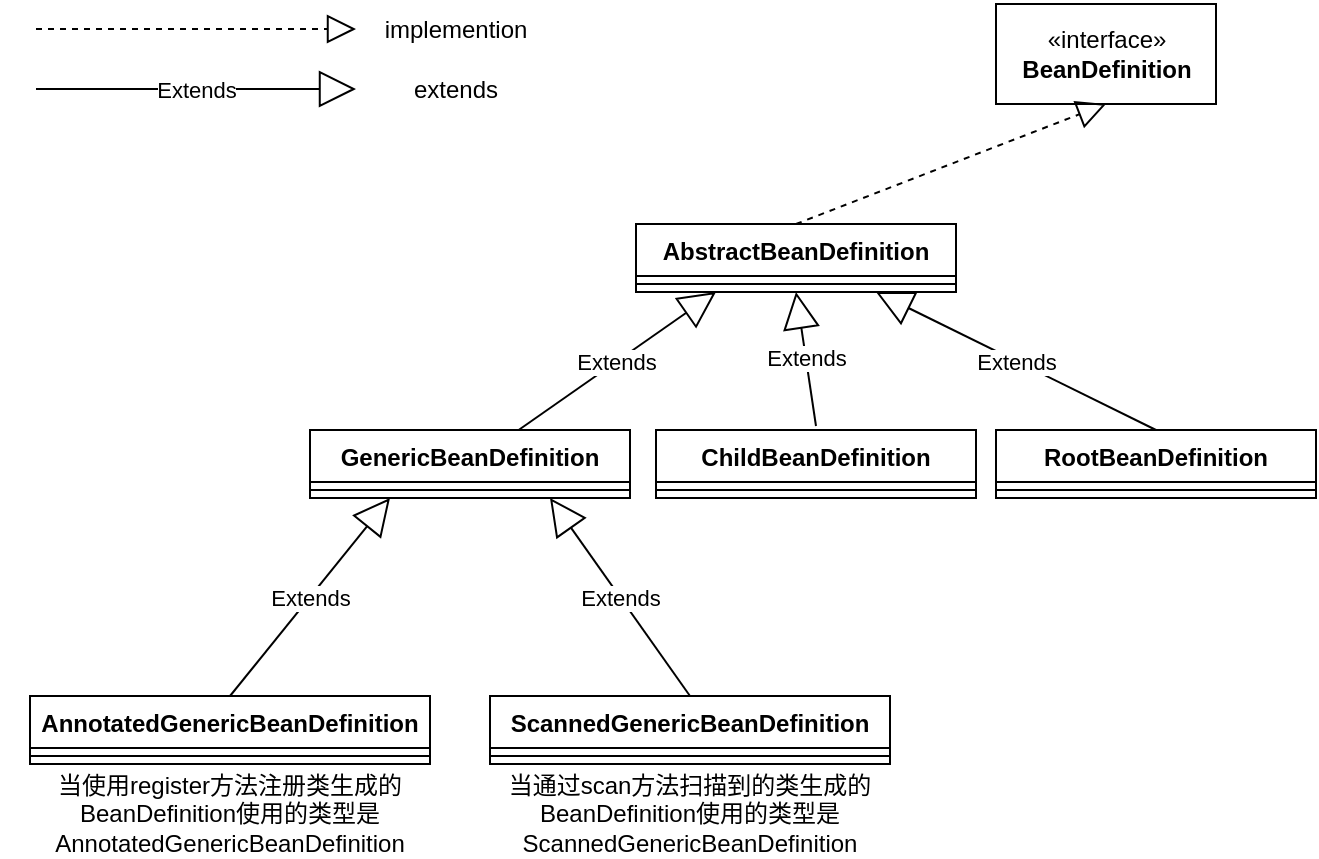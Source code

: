 <mxfile version="16.0.3" type="github">
  <diagram name="Page-1" id="e7e014a7-5840-1c2e-5031-d8a46d1fe8dd">
    <mxGraphModel dx="1041" dy="721" grid="1" gridSize="10" guides="1" tooltips="1" connect="1" arrows="1" fold="1" page="1" pageScale="1" pageWidth="1169" pageHeight="826" background="none" math="0" shadow="0">
      <root>
        <mxCell id="0" />
        <mxCell id="1" parent="0" />
        <mxCell id="Vo2G4r-Y2g2GesqDZf4C-41" value="«interface»&lt;br&gt;&lt;b&gt;BeanDefinition&lt;/b&gt;" style="html=1;" vertex="1" parent="1">
          <mxGeometry x="540" y="200" width="110" height="50" as="geometry" />
        </mxCell>
        <mxCell id="Vo2G4r-Y2g2GesqDZf4C-42" value="AbstractBeanDefinition" style="swimlane;fontStyle=1;align=center;verticalAlign=top;childLayout=stackLayout;horizontal=1;startSize=26;horizontalStack=0;resizeParent=1;resizeParentMax=0;resizeLast=0;collapsible=1;marginBottom=0;" vertex="1" parent="1">
          <mxGeometry x="360" y="310" width="160" height="34" as="geometry" />
        </mxCell>
        <mxCell id="Vo2G4r-Y2g2GesqDZf4C-44" value="" style="line;strokeWidth=1;fillColor=none;align=left;verticalAlign=middle;spacingTop=-1;spacingLeft=3;spacingRight=3;rotatable=0;labelPosition=right;points=[];portConstraint=eastwest;" vertex="1" parent="Vo2G4r-Y2g2GesqDZf4C-42">
          <mxGeometry y="26" width="160" height="8" as="geometry" />
        </mxCell>
        <mxCell id="Vo2G4r-Y2g2GesqDZf4C-46" value="" style="endArrow=block;dashed=1;endFill=0;endSize=12;html=1;rounded=0;exitX=0.5;exitY=0;exitDx=0;exitDy=0;entryX=0.5;entryY=1;entryDx=0;entryDy=0;" edge="1" parent="1" source="Vo2G4r-Y2g2GesqDZf4C-42" target="Vo2G4r-Y2g2GesqDZf4C-41">
          <mxGeometry width="160" relative="1" as="geometry">
            <mxPoint x="700" y="320" as="sourcePoint" />
            <mxPoint x="860" y="320" as="targetPoint" />
          </mxGeometry>
        </mxCell>
        <mxCell id="Vo2G4r-Y2g2GesqDZf4C-47" value="" style="endArrow=block;dashed=1;endFill=0;endSize=12;html=1;rounded=0;" edge="1" parent="1">
          <mxGeometry width="160" relative="1" as="geometry">
            <mxPoint x="60" y="212.5" as="sourcePoint" />
            <mxPoint x="220" y="212.5" as="targetPoint" />
          </mxGeometry>
        </mxCell>
        <mxCell id="Vo2G4r-Y2g2GesqDZf4C-49" value="&lt;div&gt;implemention&lt;/div&gt;" style="text;html=1;strokeColor=none;fillColor=none;align=center;verticalAlign=middle;whiteSpace=wrap;rounded=0;" vertex="1" parent="1">
          <mxGeometry x="240" y="198" width="60" height="30" as="geometry" />
        </mxCell>
        <mxCell id="Vo2G4r-Y2g2GesqDZf4C-50" value="AnnotatedGenericBeanDefinition" style="swimlane;fontStyle=1;align=center;verticalAlign=top;childLayout=stackLayout;horizontal=1;startSize=26;horizontalStack=0;resizeParent=1;resizeParentMax=0;resizeLast=0;collapsible=1;marginBottom=0;" vertex="1" parent="1">
          <mxGeometry x="57" y="546" width="200" height="34" as="geometry" />
        </mxCell>
        <mxCell id="Vo2G4r-Y2g2GesqDZf4C-52" value="" style="line;strokeWidth=1;fillColor=none;align=left;verticalAlign=middle;spacingTop=-1;spacingLeft=3;spacingRight=3;rotatable=0;labelPosition=right;points=[];portConstraint=eastwest;" vertex="1" parent="Vo2G4r-Y2g2GesqDZf4C-50">
          <mxGeometry y="26" width="200" height="8" as="geometry" />
        </mxCell>
        <mxCell id="Vo2G4r-Y2g2GesqDZf4C-58" value="Extends" style="endArrow=block;endSize=16;endFill=0;html=1;rounded=0;" edge="1" parent="1">
          <mxGeometry width="160" relative="1" as="geometry">
            <mxPoint x="60" y="242.5" as="sourcePoint" />
            <mxPoint x="220" y="242.5" as="targetPoint" />
          </mxGeometry>
        </mxCell>
        <mxCell id="Vo2G4r-Y2g2GesqDZf4C-59" value="extends" style="text;html=1;strokeColor=none;fillColor=none;align=center;verticalAlign=middle;whiteSpace=wrap;rounded=0;" vertex="1" parent="1">
          <mxGeometry x="240" y="228" width="60" height="30" as="geometry" />
        </mxCell>
        <mxCell id="Vo2G4r-Y2g2GesqDZf4C-60" value="ScannedGenericBeanDefinition" style="swimlane;fontStyle=1;align=center;verticalAlign=top;childLayout=stackLayout;horizontal=1;startSize=26;horizontalStack=0;resizeParent=1;resizeParentMax=0;resizeLast=0;collapsible=1;marginBottom=0;" vertex="1" parent="1">
          <mxGeometry x="287" y="546" width="200" height="34" as="geometry" />
        </mxCell>
        <mxCell id="Vo2G4r-Y2g2GesqDZf4C-61" value="" style="line;strokeWidth=1;fillColor=none;align=left;verticalAlign=middle;spacingTop=-1;spacingLeft=3;spacingRight=3;rotatable=0;labelPosition=right;points=[];portConstraint=eastwest;" vertex="1" parent="Vo2G4r-Y2g2GesqDZf4C-60">
          <mxGeometry y="26" width="200" height="8" as="geometry" />
        </mxCell>
        <mxCell id="Vo2G4r-Y2g2GesqDZf4C-63" value="GenericBeanDefinition" style="swimlane;fontStyle=1;align=center;verticalAlign=top;childLayout=stackLayout;horizontal=1;startSize=26;horizontalStack=0;resizeParent=1;resizeParentMax=0;resizeLast=0;collapsible=1;marginBottom=0;" vertex="1" parent="1">
          <mxGeometry x="197" y="413" width="160" height="34" as="geometry" />
        </mxCell>
        <mxCell id="Vo2G4r-Y2g2GesqDZf4C-65" value="" style="line;strokeWidth=1;fillColor=none;align=left;verticalAlign=middle;spacingTop=-1;spacingLeft=3;spacingRight=3;rotatable=0;labelPosition=right;points=[];portConstraint=eastwest;" vertex="1" parent="Vo2G4r-Y2g2GesqDZf4C-63">
          <mxGeometry y="26" width="160" height="8" as="geometry" />
        </mxCell>
        <mxCell id="Vo2G4r-Y2g2GesqDZf4C-67" value="Extends" style="endArrow=block;endSize=16;endFill=0;html=1;rounded=0;entryX=0.25;entryY=1;entryDx=0;entryDy=0;" edge="1" parent="1" source="Vo2G4r-Y2g2GesqDZf4C-63" target="Vo2G4r-Y2g2GesqDZf4C-42">
          <mxGeometry width="160" relative="1" as="geometry">
            <mxPoint x="7" y="470" as="sourcePoint" />
            <mxPoint x="277" y="344" as="targetPoint" />
          </mxGeometry>
        </mxCell>
        <mxCell id="Vo2G4r-Y2g2GesqDZf4C-68" value="Extends" style="endArrow=block;endSize=16;endFill=0;html=1;rounded=0;entryX=0.25;entryY=1;entryDx=0;entryDy=0;exitX=0.5;exitY=0;exitDx=0;exitDy=0;" edge="1" parent="1" source="Vo2G4r-Y2g2GesqDZf4C-50" target="Vo2G4r-Y2g2GesqDZf4C-63">
          <mxGeometry width="160" relative="1" as="geometry">
            <mxPoint x="-13" y="460" as="sourcePoint" />
            <mxPoint x="147" y="460" as="targetPoint" />
          </mxGeometry>
        </mxCell>
        <mxCell id="Vo2G4r-Y2g2GesqDZf4C-69" value="Extends" style="endArrow=block;endSize=16;endFill=0;html=1;rounded=0;exitX=0.5;exitY=0;exitDx=0;exitDy=0;entryX=0.75;entryY=1;entryDx=0;entryDy=0;" edge="1" parent="1" source="Vo2G4r-Y2g2GesqDZf4C-60" target="Vo2G4r-Y2g2GesqDZf4C-63">
          <mxGeometry width="160" relative="1" as="geometry">
            <mxPoint x="-13" y="300" as="sourcePoint" />
            <mxPoint x="277" y="450" as="targetPoint" />
          </mxGeometry>
        </mxCell>
        <mxCell id="Vo2G4r-Y2g2GesqDZf4C-70" value="RootBeanDefinition" style="swimlane;fontStyle=1;align=center;verticalAlign=top;childLayout=stackLayout;horizontal=1;startSize=26;horizontalStack=0;resizeParent=1;resizeParentMax=0;resizeLast=0;collapsible=1;marginBottom=0;" vertex="1" parent="1">
          <mxGeometry x="540" y="413" width="160" height="34" as="geometry" />
        </mxCell>
        <mxCell id="Vo2G4r-Y2g2GesqDZf4C-72" value="" style="line;strokeWidth=1;fillColor=none;align=left;verticalAlign=middle;spacingTop=-1;spacingLeft=3;spacingRight=3;rotatable=0;labelPosition=right;points=[];portConstraint=eastwest;" vertex="1" parent="Vo2G4r-Y2g2GesqDZf4C-70">
          <mxGeometry y="26" width="160" height="8" as="geometry" />
        </mxCell>
        <mxCell id="Vo2G4r-Y2g2GesqDZf4C-74" value="Extends" style="endArrow=block;endSize=16;endFill=0;html=1;rounded=0;exitX=0.5;exitY=0;exitDx=0;exitDy=0;entryX=0.75;entryY=1;entryDx=0;entryDy=0;" edge="1" parent="1" source="Vo2G4r-Y2g2GesqDZf4C-70" target="Vo2G4r-Y2g2GesqDZf4C-42">
          <mxGeometry width="160" relative="1" as="geometry">
            <mxPoint x="70" y="84.5" as="sourcePoint" />
            <mxPoint x="230" y="84.5" as="targetPoint" />
          </mxGeometry>
        </mxCell>
        <mxCell id="Vo2G4r-Y2g2GesqDZf4C-75" value="ChildBeanDefinition" style="swimlane;fontStyle=1;align=center;verticalAlign=top;childLayout=stackLayout;horizontal=1;startSize=26;horizontalStack=0;resizeParent=1;resizeParentMax=0;resizeLast=0;collapsible=1;marginBottom=0;" vertex="1" parent="1">
          <mxGeometry x="370" y="413" width="160" height="34" as="geometry" />
        </mxCell>
        <mxCell id="Vo2G4r-Y2g2GesqDZf4C-76" value="" style="line;strokeWidth=1;fillColor=none;align=left;verticalAlign=middle;spacingTop=-1;spacingLeft=3;spacingRight=3;rotatable=0;labelPosition=right;points=[];portConstraint=eastwest;" vertex="1" parent="Vo2G4r-Y2g2GesqDZf4C-75">
          <mxGeometry y="26" width="160" height="8" as="geometry" />
        </mxCell>
        <mxCell id="Vo2G4r-Y2g2GesqDZf4C-77" value="Extends" style="endArrow=block;endSize=16;endFill=0;html=1;rounded=0;entryX=0.5;entryY=1;entryDx=0;entryDy=0;" edge="1" parent="1" target="Vo2G4r-Y2g2GesqDZf4C-42">
          <mxGeometry width="160" relative="1" as="geometry">
            <mxPoint x="450" y="411" as="sourcePoint" />
            <mxPoint x="230" y="84.5" as="targetPoint" />
          </mxGeometry>
        </mxCell>
        <mxCell id="Vo2G4r-Y2g2GesqDZf4C-79" value="当使用register方法注册类生成的BeanDefinition使用的类型是AnnotatedGenericBeanDefinition" style="text;html=1;strokeColor=none;fillColor=none;align=center;verticalAlign=middle;whiteSpace=wrap;rounded=0;" vertex="1" parent="1">
          <mxGeometry x="57" y="590" width="200" height="30" as="geometry" />
        </mxCell>
        <mxCell id="Vo2G4r-Y2g2GesqDZf4C-80" value="当通过scan方法扫描到的类生成的BeanDefinition使用的类型是ScannedGenericBeanDefinition" style="text;html=1;strokeColor=none;fillColor=none;align=center;verticalAlign=middle;whiteSpace=wrap;rounded=0;" vertex="1" parent="1">
          <mxGeometry x="287" y="590" width="200" height="30" as="geometry" />
        </mxCell>
      </root>
    </mxGraphModel>
  </diagram>
</mxfile>
